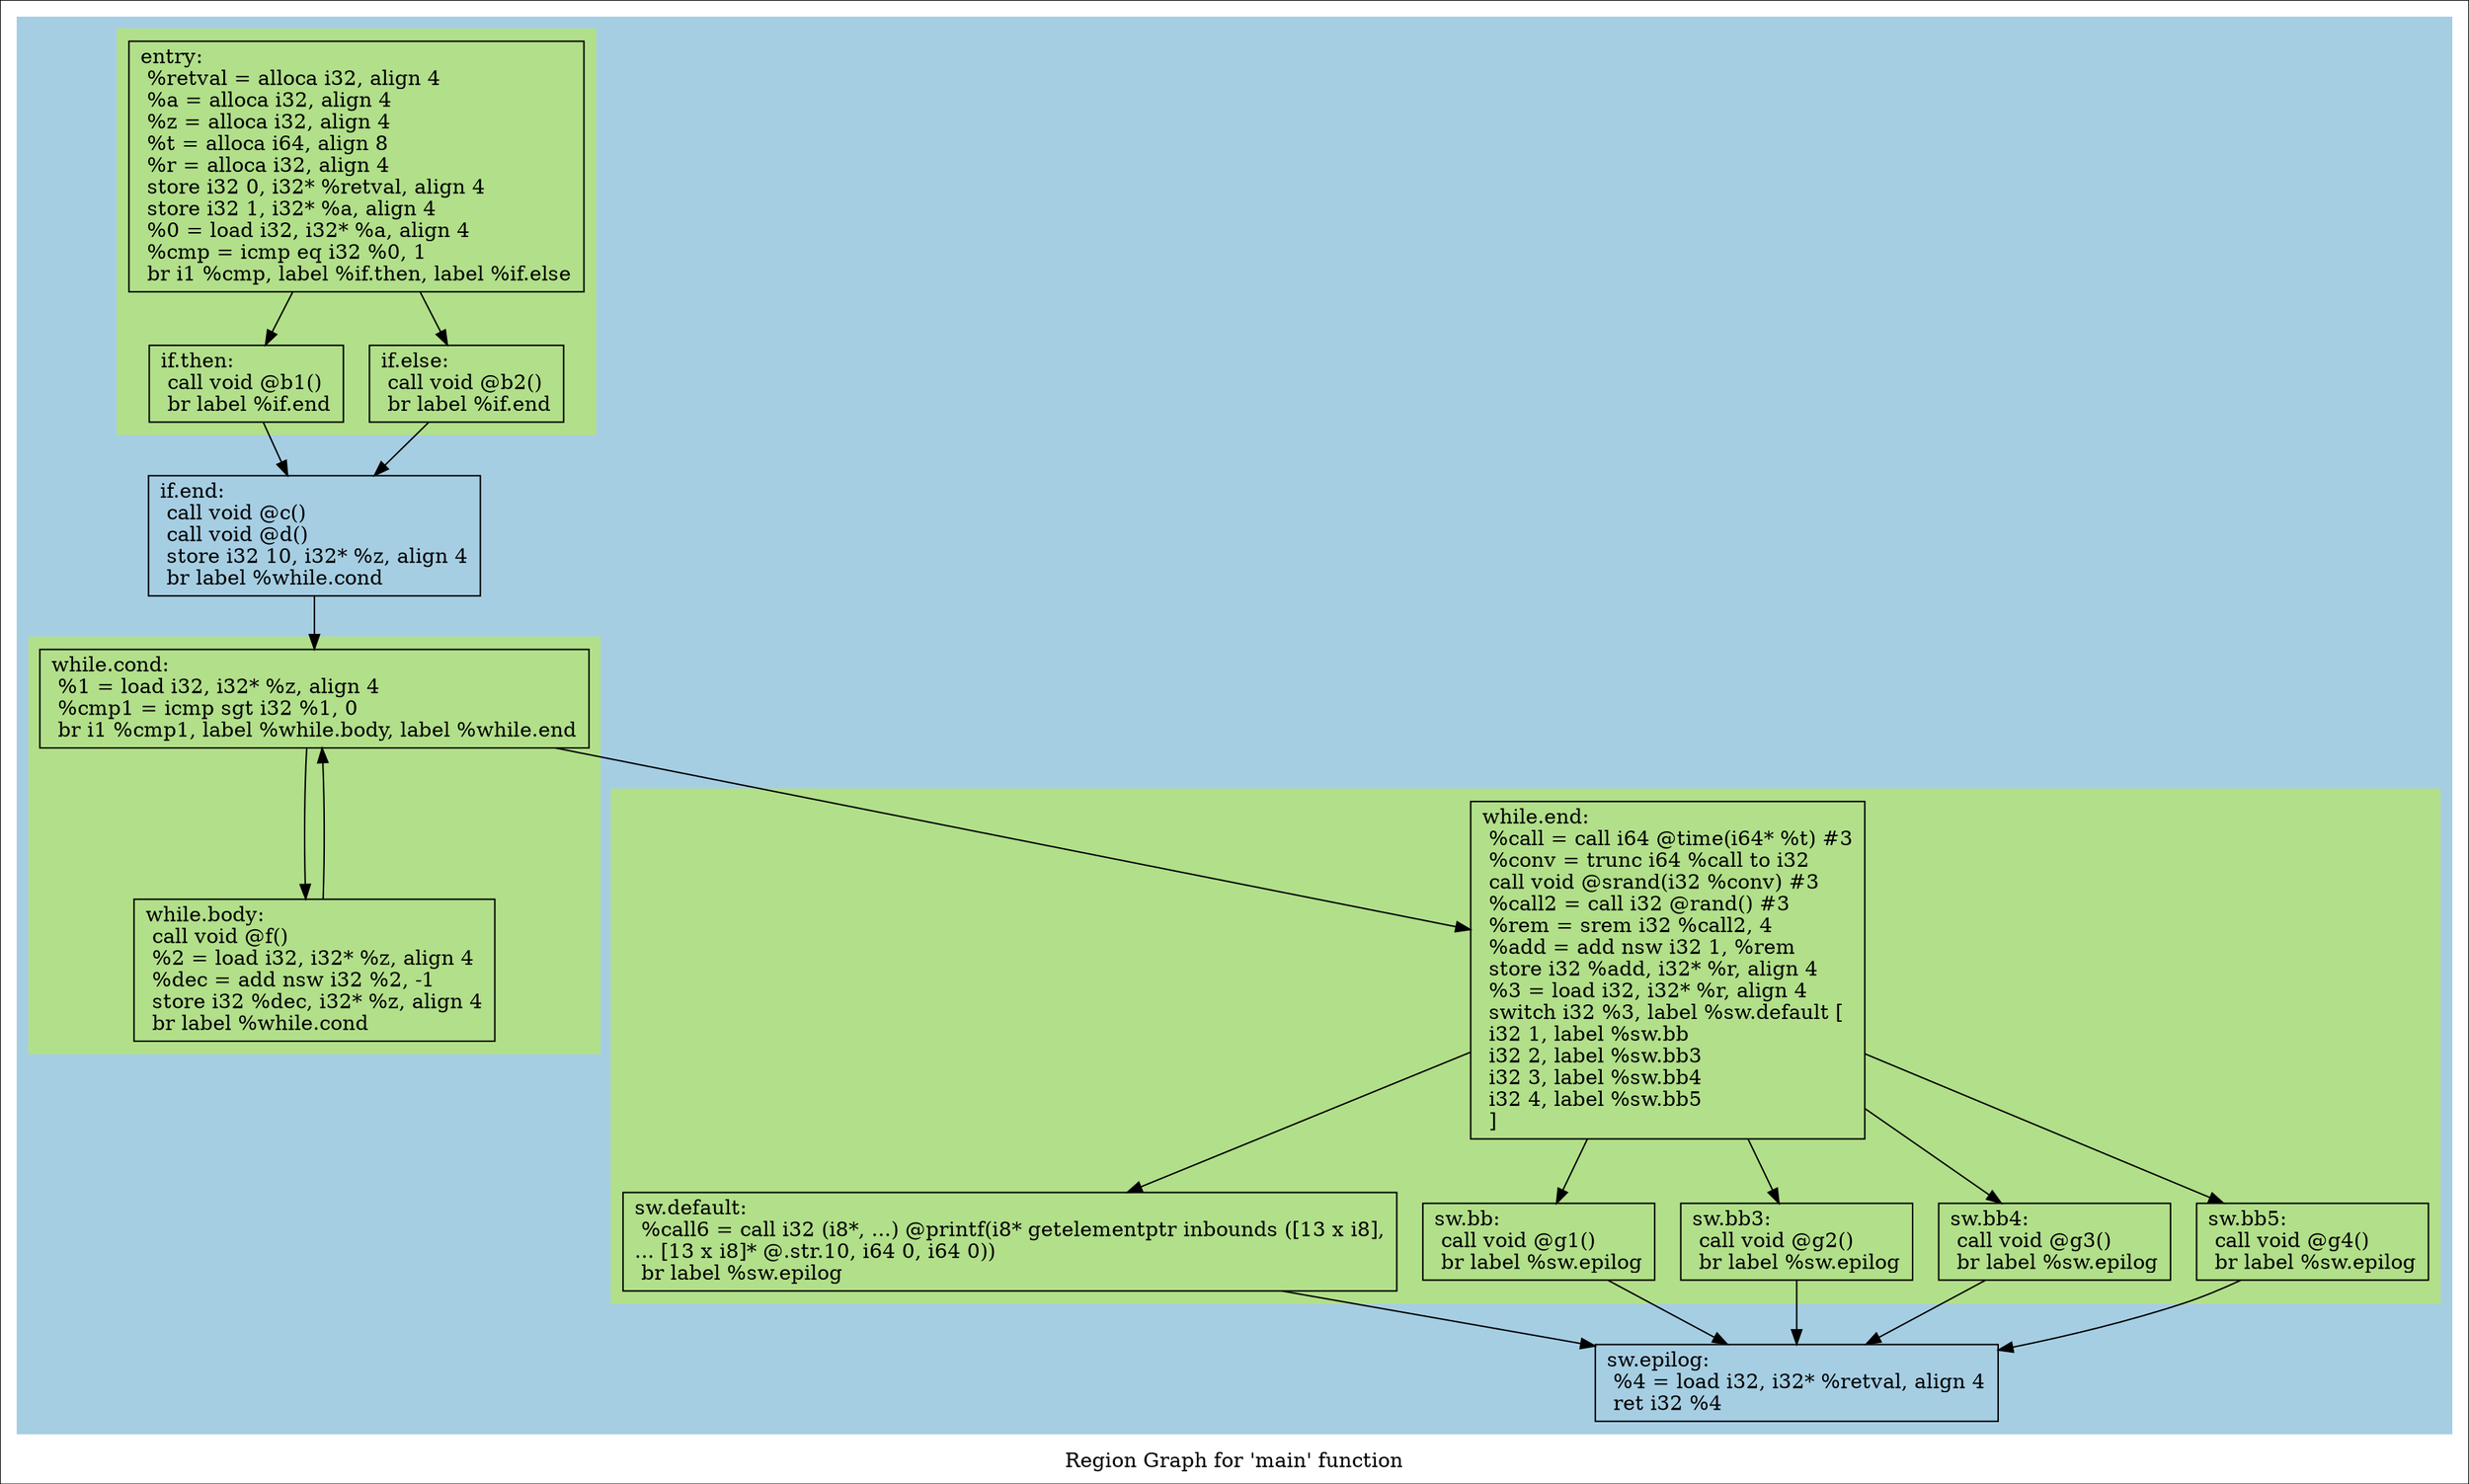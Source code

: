 digraph "Region Graph for 'main' function" {
	label="Region Graph for 'main' function";

	Node0xaf4a60 [shape=record,label="{entry:\l  %retval = alloca i32, align 4\l  %a = alloca i32, align 4\l  %z = alloca i32, align 4\l  %t = alloca i64, align 8\l  %r = alloca i32, align 4\l  store i32 0, i32* %retval, align 4\l  store i32 1, i32* %a, align 4\l  %0 = load i32, i32* %a, align 4\l  %cmp = icmp eq i32 %0, 1\l  br i1 %cmp, label %if.then, label %if.else\l}"];
	Node0xaf4a60 -> Node0xaf2570;
	Node0xaf4a60 -> Node0xaf42d0;
	Node0xaf2570 [shape=record,label="{if.then:                                          \l  call void @b1()\l  br label %if.end\l}"];
	Node0xaf2570 -> Node0xaf4210;
	Node0xaf4210 [shape=record,label="{if.end:                                           \l  call void @c()\l  call void @d()\l  store i32 10, i32* %z, align 4\l  br label %while.cond\l}"];
	Node0xaf4210 -> Node0xaf4080;
	Node0xaf4080 [shape=record,label="{while.cond:                                       \l  %1 = load i32, i32* %z, align 4\l  %cmp1 = icmp sgt i32 %1, 0\l  br i1 %cmp1, label %while.body, label %while.end\l}"];
	Node0xaf4080 -> Node0xaf2e10;
	Node0xaf4080 -> Node0xaf29c0;
	Node0xaf2e10 [shape=record,label="{while.body:                                       \l  call void @f()\l  %2 = load i32, i32* %z, align 4\l  %dec = add nsw i32 %2, -1\l  store i32 %dec, i32* %z, align 4\l  br label %while.cond\l}"];
	Node0xaf2e10 -> Node0xaf4080[constraint=false];
	Node0xaf29c0 [shape=record,label="{while.end:                                        \l  %call = call i64 @time(i64* %t) #3\l  %conv = trunc i64 %call to i32\l  call void @srand(i32 %conv) #3\l  %call2 = call i32 @rand() #3\l  %rem = srem i32 %call2, 4\l  %add = add nsw i32 1, %rem\l  store i32 %add, i32* %r, align 4\l  %3 = load i32, i32* %r, align 4\l  switch i32 %3, label %sw.default [\l    i32 1, label %sw.bb\l    i32 2, label %sw.bb3\l    i32 3, label %sw.bb4\l    i32 4, label %sw.bb5\l  ]\l}"];
	Node0xaf29c0 -> Node0xafa900;
	Node0xaf29c0 -> Node0xaec860;
	Node0xaf29c0 -> Node0xaf10d0;
	Node0xaf29c0 -> Node0xaf6880;
	Node0xaf29c0 -> Node0xaf1490;
	Node0xafa900 [shape=record,label="{sw.default:                                       \l  %call6 = call i32 (i8*, ...) @printf(i8* getelementptr inbounds ([13 x i8],\l... [13 x i8]* @.str.10, i64 0, i64 0))\l  br label %sw.epilog\l}"];
	Node0xafa900 -> Node0xaf1850;
	Node0xaf1850 [shape=record,label="{sw.epilog:                                        \l  %4 = load i32, i32* %retval, align 4\l  ret i32 %4\l}"];
	Node0xaec860 [shape=record,label="{sw.bb:                                            \l  call void @g1()\l  br label %sw.epilog\l}"];
	Node0xaec860 -> Node0xaf1850;
	Node0xaf10d0 [shape=record,label="{sw.bb3:                                           \l  call void @g2()\l  br label %sw.epilog\l}"];
	Node0xaf10d0 -> Node0xaf1850;
	Node0xaf6880 [shape=record,label="{sw.bb4:                                           \l  call void @g3()\l  br label %sw.epilog\l}"];
	Node0xaf6880 -> Node0xaf1850;
	Node0xaf1490 [shape=record,label="{sw.bb5:                                           \l  call void @g4()\l  br label %sw.epilog\l}"];
	Node0xaf1490 -> Node0xaf1850;
	Node0xaf42d0 [shape=record,label="{if.else:                                          \l  call void @b2()\l  br label %if.end\l}"];
	Node0xaf42d0 -> Node0xaf4210;
	colorscheme = "paired12"
        subgraph cluster_0xaf82c0 {
          label = "";
          style = filled;
          color = 1
          subgraph cluster_0xb19d90 {
            label = "";
            style = filled;
            color = 3
            Node0xaf4a60;
            Node0xaf2570;
            Node0xaf42d0;
          }
          subgraph cluster_0xb19d10 {
            label = "";
            style = filled;
            color = 3
            Node0xaf4080;
            Node0xaf2e10;
          }
          subgraph cluster_0xb19c90 {
            label = "";
            style = filled;
            color = 3
            Node0xaf29c0;
            Node0xafa900;
            Node0xaec860;
            Node0xaf10d0;
            Node0xaf6880;
            Node0xaf1490;
          }
          Node0xaf4210;
          Node0xaf1850;
        }
}
